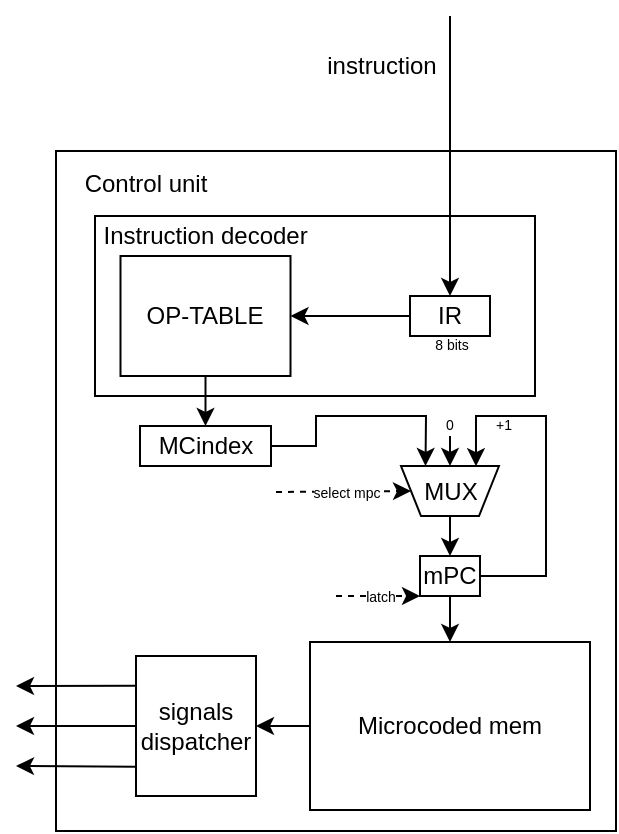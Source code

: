 <mxfile version="27.1.6">
  <diagram name="Страница — 1" id="J_aCH0qeznizE_ltbfEE">
    <mxGraphModel dx="361" dy="626" grid="1" gridSize="10" guides="1" tooltips="1" connect="1" arrows="1" fold="1" page="1" pageScale="1" pageWidth="827" pageHeight="1169" math="0" shadow="0">
      <root>
        <mxCell id="0" />
        <mxCell id="1" parent="0" />
        <mxCell id="t7d9akBTZ1z9TJ5Z2HIO-2" value="" style="rounded=0;whiteSpace=wrap;html=1;fillStyle=dashed;" vertex="1" parent="1">
          <mxGeometry x="1100" y="327.5" width="280" height="340" as="geometry" />
        </mxCell>
        <mxCell id="t7d9akBTZ1z9TJ5Z2HIO-29" value="" style="rounded=0;whiteSpace=wrap;html=1;fillStyle=hatch;fillColor=none;" vertex="1" parent="1">
          <mxGeometry x="1119.5" y="360" width="220" height="90" as="geometry" />
        </mxCell>
        <mxCell id="t7d9akBTZ1z9TJ5Z2HIO-27" value="Control unit" style="text;html=1;align=center;verticalAlign=middle;whiteSpace=wrap;rounded=0;" vertex="1" parent="1">
          <mxGeometry x="1100" y="327.5" width="90" height="32.5" as="geometry" />
        </mxCell>
        <mxCell id="t7d9akBTZ1z9TJ5Z2HIO-30" value="Microcoded mem" style="rounded=0;whiteSpace=wrap;html=1;" vertex="1" parent="1">
          <mxGeometry x="1227" y="573" width="140" height="84" as="geometry" />
        </mxCell>
        <mxCell id="t7d9akBTZ1z9TJ5Z2HIO-41" value="signals&lt;div&gt;dispatcher&lt;/div&gt;" style="rounded=0;whiteSpace=wrap;html=1;" vertex="1" parent="1">
          <mxGeometry x="1140" y="580" width="60" height="70" as="geometry" />
        </mxCell>
        <mxCell id="t7d9akBTZ1z9TJ5Z2HIO-42" value="" style="endArrow=classic;html=1;rounded=0;exitX=0.006;exitY=0.212;exitDx=0;exitDy=0;exitPerimeter=0;" edge="1" parent="1" source="t7d9akBTZ1z9TJ5Z2HIO-41">
          <mxGeometry width="50" height="50" relative="1" as="geometry">
            <mxPoint x="950" y="700" as="sourcePoint" />
            <mxPoint x="1080" y="595" as="targetPoint" />
          </mxGeometry>
        </mxCell>
        <mxCell id="t7d9akBTZ1z9TJ5Z2HIO-43" value="" style="endArrow=classic;html=1;rounded=0;exitX=0;exitY=0.5;exitDx=0;exitDy=0;" edge="1" parent="1" source="t7d9akBTZ1z9TJ5Z2HIO-41">
          <mxGeometry width="50" height="50" relative="1" as="geometry">
            <mxPoint x="940" y="750" as="sourcePoint" />
            <mxPoint x="1080" y="615" as="targetPoint" />
          </mxGeometry>
        </mxCell>
        <mxCell id="t7d9akBTZ1z9TJ5Z2HIO-44" value="" style="endArrow=classic;html=1;rounded=0;exitX=-0.003;exitY=0.791;exitDx=0;exitDy=0;exitPerimeter=0;" edge="1" parent="1" source="t7d9akBTZ1z9TJ5Z2HIO-41">
          <mxGeometry width="50" height="50" relative="1" as="geometry">
            <mxPoint x="1039" y="645" as="sourcePoint" />
            <mxPoint x="1080" y="635" as="targetPoint" />
          </mxGeometry>
        </mxCell>
        <mxCell id="t7d9akBTZ1z9TJ5Z2HIO-75" value="" style="endArrow=classic;html=1;rounded=0;entryX=0.5;entryY=0;entryDx=0;entryDy=0;" edge="1" parent="1" target="t7d9akBTZ1z9TJ5Z2HIO-246">
          <mxGeometry width="50" height="50" relative="1" as="geometry">
            <mxPoint x="1297" y="260" as="sourcePoint" />
            <mxPoint x="1160" y="280" as="targetPoint" />
            <Array as="points" />
          </mxGeometry>
        </mxCell>
        <mxCell id="t7d9akBTZ1z9TJ5Z2HIO-221" value="OP-TABLE" style="rounded=0;whiteSpace=wrap;html=1;" vertex="1" parent="1">
          <mxGeometry x="1132.25" y="380" width="85" height="60" as="geometry" />
        </mxCell>
        <mxCell id="t7d9akBTZ1z9TJ5Z2HIO-224" value="mPC" style="rounded=0;whiteSpace=wrap;html=1;" vertex="1" parent="1">
          <mxGeometry x="1282" y="530" width="30" height="20" as="geometry" />
        </mxCell>
        <mxCell id="t7d9akBTZ1z9TJ5Z2HIO-225" value="" style="endArrow=classic;html=1;rounded=0;exitX=0.5;exitY=1;exitDx=0;exitDy=0;entryX=0.5;entryY=0;entryDx=0;entryDy=0;" edge="1" parent="1" source="t7d9akBTZ1z9TJ5Z2HIO-221" target="t7d9akBTZ1z9TJ5Z2HIO-265">
          <mxGeometry width="50" height="50" relative="1" as="geometry">
            <mxPoint x="1295" y="410" as="sourcePoint" />
            <mxPoint x="1185" y="450" as="targetPoint" />
          </mxGeometry>
        </mxCell>
        <mxCell id="t7d9akBTZ1z9TJ5Z2HIO-226" value="" style="endArrow=classic;html=1;rounded=0;exitX=0.5;exitY=1;exitDx=0;exitDy=0;entryX=0.5;entryY=0;entryDx=0;entryDy=0;" edge="1" parent="1" source="t7d9akBTZ1z9TJ5Z2HIO-224" target="t7d9akBTZ1z9TJ5Z2HIO-30">
          <mxGeometry width="50" height="50" relative="1" as="geometry">
            <mxPoint x="1267" y="535" as="sourcePoint" />
            <mxPoint x="1342" y="505" as="targetPoint" />
          </mxGeometry>
        </mxCell>
        <mxCell id="t7d9akBTZ1z9TJ5Z2HIO-227" value="MUX" style="shape=trapezoid;perimeter=trapezoidPerimeter;whiteSpace=wrap;html=1;fixedSize=1;direction=west;size=10;" vertex="1" parent="1">
          <mxGeometry x="1272.5" y="485" width="49" height="25" as="geometry" />
        </mxCell>
        <mxCell id="t7d9akBTZ1z9TJ5Z2HIO-228" value="" style="endArrow=classic;html=1;rounded=0;exitX=0.5;exitY=0;exitDx=0;exitDy=0;entryX=0.5;entryY=0;entryDx=0;entryDy=0;" edge="1" parent="1" source="t7d9akBTZ1z9TJ5Z2HIO-227" target="t7d9akBTZ1z9TJ5Z2HIO-224">
          <mxGeometry width="50" height="50" relative="1" as="geometry">
            <mxPoint x="1317" y="540" as="sourcePoint" />
            <mxPoint x="1367" y="490" as="targetPoint" />
          </mxGeometry>
        </mxCell>
        <mxCell id="t7d9akBTZ1z9TJ5Z2HIO-229" value="" style="endArrow=classic;html=1;rounded=0;exitX=1;exitY=0.5;exitDx=0;exitDy=0;entryX=0.235;entryY=0.995;entryDx=0;entryDy=0;entryPerimeter=0;" edge="1" parent="1" source="t7d9akBTZ1z9TJ5Z2HIO-224" target="t7d9akBTZ1z9TJ5Z2HIO-227">
          <mxGeometry width="50" height="50" relative="1" as="geometry">
            <mxPoint x="1345" y="540" as="sourcePoint" />
            <mxPoint x="1395" y="490" as="targetPoint" />
            <Array as="points">
              <mxPoint x="1345" y="540" />
              <mxPoint x="1345" y="460" />
              <mxPoint x="1310" y="460" />
            </Array>
          </mxGeometry>
        </mxCell>
        <mxCell id="t7d9akBTZ1z9TJ5Z2HIO-230" value="+1&amp;nbsp;" style="text;html=1;align=center;verticalAlign=middle;whiteSpace=wrap;rounded=0;fontSize=7;" vertex="1" parent="1">
          <mxGeometry x="1310" y="460" width="29.5" height="10" as="geometry" />
        </mxCell>
        <mxCell id="t7d9akBTZ1z9TJ5Z2HIO-232" value="" style="endArrow=classic;html=1;rounded=0;exitX=0;exitY=0.5;exitDx=0;exitDy=0;entryX=1;entryY=0.5;entryDx=0;entryDy=0;" edge="1" parent="1" source="t7d9akBTZ1z9TJ5Z2HIO-30" target="t7d9akBTZ1z9TJ5Z2HIO-41">
          <mxGeometry width="50" height="50" relative="1" as="geometry">
            <mxPoint x="1210" y="657.5" as="sourcePoint" />
            <mxPoint x="1260" y="607.5" as="targetPoint" />
          </mxGeometry>
        </mxCell>
        <mxCell id="t7d9akBTZ1z9TJ5Z2HIO-244" value="" style="endArrow=classic;html=1;rounded=0;exitX=1;exitY=0.5;exitDx=0;exitDy=0;entryX=1;entryY=0.5;entryDx=0;entryDy=0;" edge="1" parent="1" source="t7d9akBTZ1z9TJ5Z2HIO-246" target="t7d9akBTZ1z9TJ5Z2HIO-221">
          <mxGeometry width="50" height="50" relative="1" as="geometry">
            <mxPoint x="1070" y="220" as="sourcePoint" />
            <mxPoint x="1110" y="260" as="targetPoint" />
          </mxGeometry>
        </mxCell>
        <mxCell id="t7d9akBTZ1z9TJ5Z2HIO-246" value="IR" style="rounded=0;whiteSpace=wrap;html=1;" vertex="1" parent="1">
          <mxGeometry x="1277" y="400" width="40" height="20" as="geometry" />
        </mxCell>
        <mxCell id="t7d9akBTZ1z9TJ5Z2HIO-254" value="Instruction decoder&amp;nbsp;" style="text;html=1;align=center;verticalAlign=middle;whiteSpace=wrap;rounded=0;" vertex="1" parent="1">
          <mxGeometry x="1120" y="360" width="113" height="20" as="geometry" />
        </mxCell>
        <mxCell id="t7d9akBTZ1z9TJ5Z2HIO-255" value="" style="endArrow=classic;html=1;rounded=0;entryX=0.5;entryY=1;entryDx=0;entryDy=0;" edge="1" parent="1" target="t7d9akBTZ1z9TJ5Z2HIO-227">
          <mxGeometry width="50" height="50" relative="1" as="geometry">
            <mxPoint x="1297" y="470" as="sourcePoint" />
            <mxPoint x="1260" y="480" as="targetPoint" />
            <Array as="points" />
          </mxGeometry>
        </mxCell>
        <mxCell id="t7d9akBTZ1z9TJ5Z2HIO-256" value="0" style="text;html=1;align=center;verticalAlign=middle;whiteSpace=wrap;rounded=0;fontSize=7;" vertex="1" parent="1">
          <mxGeometry x="1282.25" y="460" width="29.5" height="10" as="geometry" />
        </mxCell>
        <mxCell id="t7d9akBTZ1z9TJ5Z2HIO-257" value="" style="endArrow=classic;html=1;rounded=0;entryX=0;entryY=1;entryDx=0;entryDy=0;dashed=1;" edge="1" parent="1" target="t7d9akBTZ1z9TJ5Z2HIO-224">
          <mxGeometry width="50" height="50" relative="1" as="geometry">
            <mxPoint x="1240" y="550" as="sourcePoint" />
            <mxPoint x="1260" y="520" as="targetPoint" />
          </mxGeometry>
        </mxCell>
        <mxCell id="t7d9akBTZ1z9TJ5Z2HIO-259" value="&lt;font style=&quot;font-size: 7px;&quot;&gt;latch&lt;/font&gt;" style="edgeLabel;html=1;align=center;verticalAlign=middle;resizable=0;points=[];" vertex="1" connectable="0" parent="t7d9akBTZ1z9TJ5Z2HIO-257">
          <mxGeometry x="0.019" y="1" relative="1" as="geometry">
            <mxPoint as="offset" />
          </mxGeometry>
        </mxCell>
        <mxCell id="t7d9akBTZ1z9TJ5Z2HIO-265" value="MCindex" style="rounded=0;whiteSpace=wrap;html=1;" vertex="1" parent="1">
          <mxGeometry x="1142" y="465" width="65.5" height="20" as="geometry" />
        </mxCell>
        <mxCell id="t7d9akBTZ1z9TJ5Z2HIO-266" value="" style="endArrow=classic;html=1;rounded=0;exitX=1;exitY=0.5;exitDx=0;exitDy=0;entryX=0.75;entryY=1;entryDx=0;entryDy=0;" edge="1" parent="1" source="t7d9akBTZ1z9TJ5Z2HIO-265" target="t7d9akBTZ1z9TJ5Z2HIO-227">
          <mxGeometry width="50" height="50" relative="1" as="geometry">
            <mxPoint x="1230" y="480" as="sourcePoint" />
            <mxPoint x="1280" y="430" as="targetPoint" />
            <Array as="points">
              <mxPoint x="1230" y="475" />
              <mxPoint x="1230" y="460" />
              <mxPoint x="1285" y="460" />
            </Array>
          </mxGeometry>
        </mxCell>
        <mxCell id="t7d9akBTZ1z9TJ5Z2HIO-269" value="" style="endArrow=classic;html=1;rounded=0;entryX=1;entryY=0.5;entryDx=0;entryDy=0;dashed=1;" edge="1" parent="1" target="t7d9akBTZ1z9TJ5Z2HIO-227">
          <mxGeometry width="50" height="50" relative="1" as="geometry">
            <mxPoint x="1210" y="498" as="sourcePoint" />
            <mxPoint x="1269" y="497.21" as="targetPoint" />
          </mxGeometry>
        </mxCell>
        <mxCell id="t7d9akBTZ1z9TJ5Z2HIO-270" value="&lt;font style=&quot;font-size: 7px;&quot;&gt;select mpc&lt;/font&gt;" style="edgeLabel;html=1;align=center;verticalAlign=middle;resizable=0;points=[];" vertex="1" connectable="0" parent="t7d9akBTZ1z9TJ5Z2HIO-269">
          <mxGeometry x="0.019" y="1" relative="1" as="geometry">
            <mxPoint as="offset" />
          </mxGeometry>
        </mxCell>
        <mxCell id="t7d9akBTZ1z9TJ5Z2HIO-273" value="8 bits" style="text;html=1;align=center;verticalAlign=middle;whiteSpace=wrap;rounded=0;fontSize=7;" vertex="1" parent="1">
          <mxGeometry x="1282.5" y="420" width="29.5" height="10" as="geometry" />
        </mxCell>
        <mxCell id="t7d9akBTZ1z9TJ5Z2HIO-276" value="instruction" style="text;html=1;align=center;verticalAlign=middle;whiteSpace=wrap;rounded=0;" vertex="1" parent="1">
          <mxGeometry x="1233" y="270" width="60" height="30" as="geometry" />
        </mxCell>
      </root>
    </mxGraphModel>
  </diagram>
</mxfile>
